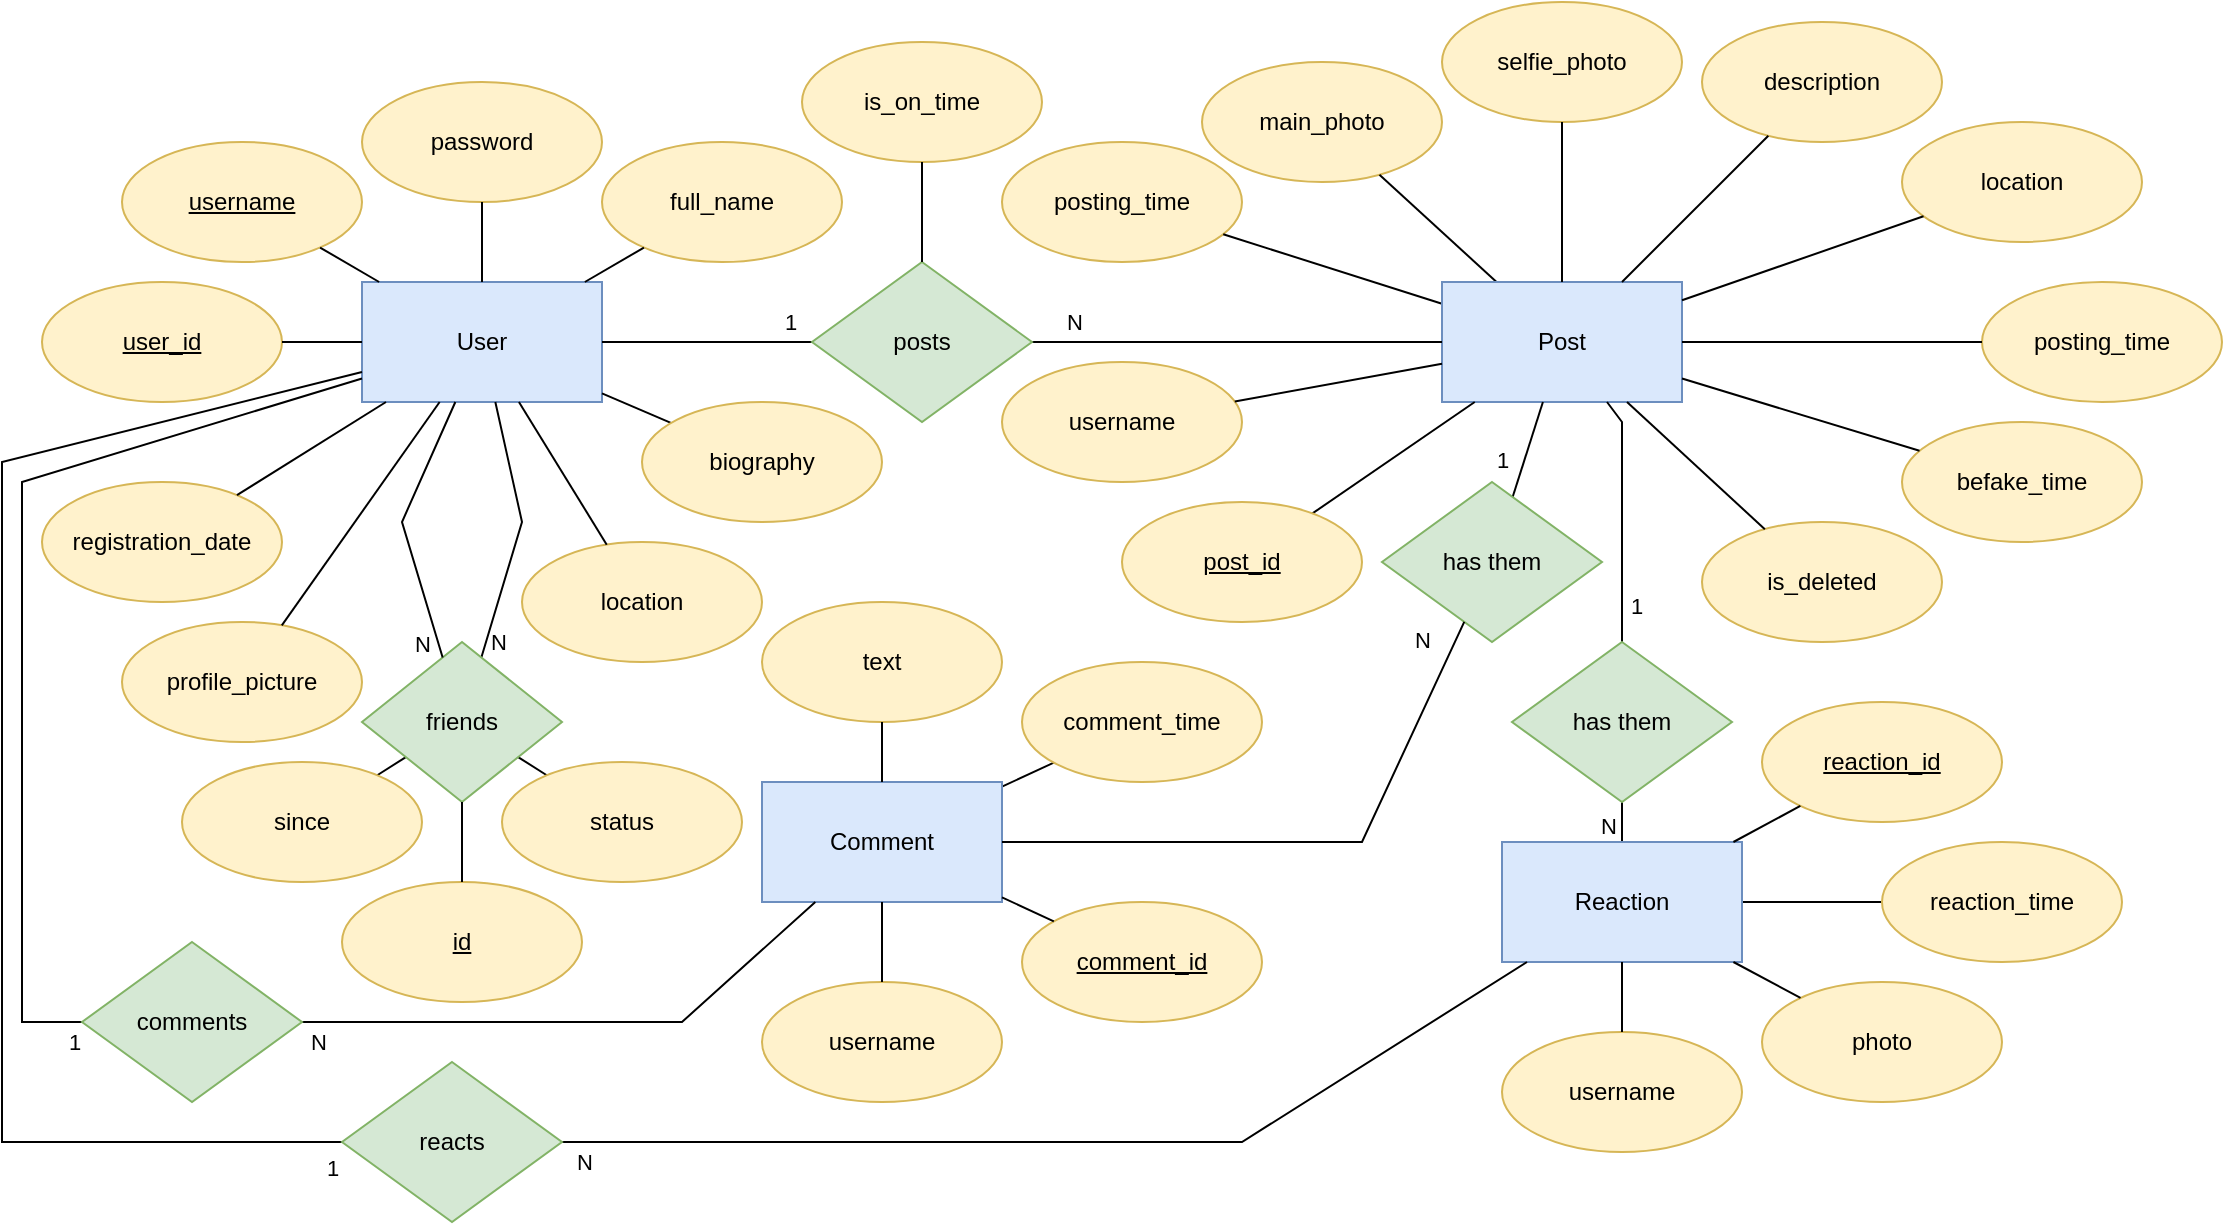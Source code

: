<mxfile version="20.3.3" type="device"><diagram id="u9HcNteAuFDqeYRJQjm6" name="Page-1"><mxGraphModel dx="981" dy="679" grid="1" gridSize="10" guides="1" tooltips="1" connect="1" arrows="1" fold="1" page="1" pageScale="1" pageWidth="827" pageHeight="1169" math="0" shadow="0"><root><mxCell id="0"/><mxCell id="1" parent="0"/><mxCell id="w_gpfD4usn8AhkuTjeav-1" value="User" style="rounded=0;whiteSpace=wrap;html=1;fillColor=#dae8fc;strokeColor=#6c8ebf;" parent="1" vertex="1"><mxGeometry x="200" y="150" width="120" height="60" as="geometry"/></mxCell><mxCell id="w_gpfD4usn8AhkuTjeav-2" value="&lt;u&gt;username&lt;/u&gt;" style="ellipse;whiteSpace=wrap;html=1;fillColor=#fff2cc;strokeColor=#d6b656;" parent="1" vertex="1"><mxGeometry x="80" y="80" width="120" height="60" as="geometry"/></mxCell><mxCell id="w_gpfD4usn8AhkuTjeav-3" value="password" style="ellipse;whiteSpace=wrap;html=1;fillColor=#fff2cc;strokeColor=#d6b656;" parent="1" vertex="1"><mxGeometry x="200" y="50" width="120" height="60" as="geometry"/></mxCell><mxCell id="w_gpfD4usn8AhkuTjeav-4" value="posting_time" style="ellipse;whiteSpace=wrap;html=1;fillColor=#fff2cc;strokeColor=#d6b656;" parent="1" vertex="1"><mxGeometry x="520" y="80" width="120" height="60" as="geometry"/></mxCell><mxCell id="w_gpfD4usn8AhkuTjeav-5" value="registration_date" style="ellipse;whiteSpace=wrap;html=1;fillColor=#fff2cc;strokeColor=#d6b656;" parent="1" vertex="1"><mxGeometry x="40" y="250" width="120" height="60" as="geometry"/></mxCell><mxCell id="w_gpfD4usn8AhkuTjeav-6" value="main_photo" style="ellipse;whiteSpace=wrap;html=1;fillColor=#fff2cc;strokeColor=#d6b656;" parent="1" vertex="1"><mxGeometry x="620" y="40" width="120" height="60" as="geometry"/></mxCell><mxCell id="w_gpfD4usn8AhkuTjeav-7" value="&lt;u&gt;user_id&lt;/u&gt;" style="ellipse;whiteSpace=wrap;html=1;fillColor=#fff2cc;strokeColor=#d6b656;" parent="1" vertex="1"><mxGeometry x="40" y="150" width="120" height="60" as="geometry"/></mxCell><mxCell id="w_gpfD4usn8AhkuTjeav-8" value="selfie_photo" style="ellipse;whiteSpace=wrap;html=1;fillColor=#fff2cc;strokeColor=#d6b656;" parent="1" vertex="1"><mxGeometry x="740" y="10" width="120" height="60" as="geometry"/></mxCell><mxCell id="w_gpfD4usn8AhkuTjeav-9" value="" style="endArrow=none;html=1;rounded=0;" parent="1" source="w_gpfD4usn8AhkuTjeav-1" target="w_gpfD4usn8AhkuTjeav-2" edge="1"><mxGeometry width="50" height="50" relative="1" as="geometry"><mxPoint x="300" y="290" as="sourcePoint"/><mxPoint x="350" y="240" as="targetPoint"/></mxGeometry></mxCell><mxCell id="w_gpfD4usn8AhkuTjeav-10" value="" style="endArrow=none;html=1;rounded=0;" parent="1" source="w_gpfD4usn8AhkuTjeav-1" target="w_gpfD4usn8AhkuTjeav-5" edge="1"><mxGeometry width="50" height="50" relative="1" as="geometry"><mxPoint x="380" y="350" as="sourcePoint"/><mxPoint x="430" y="300" as="targetPoint"/></mxGeometry></mxCell><mxCell id="w_gpfD4usn8AhkuTjeav-11" value="" style="endArrow=none;html=1;rounded=0;" parent="1" source="w_gpfD4usn8AhkuTjeav-15" target="w_gpfD4usn8AhkuTjeav-4" edge="1"><mxGeometry width="50" height="50" relative="1" as="geometry"><mxPoint x="450" y="400" as="sourcePoint"/><mxPoint x="500" y="350" as="targetPoint"/></mxGeometry></mxCell><mxCell id="w_gpfD4usn8AhkuTjeav-12" value="" style="endArrow=none;html=1;rounded=0;" parent="1" source="w_gpfD4usn8AhkuTjeav-15" target="w_gpfD4usn8AhkuTjeav-6" edge="1"><mxGeometry width="50" height="50" relative="1" as="geometry"><mxPoint x="510" y="410" as="sourcePoint"/><mxPoint x="560" y="360" as="targetPoint"/></mxGeometry></mxCell><mxCell id="w_gpfD4usn8AhkuTjeav-13" value="" style="endArrow=none;html=1;rounded=0;" parent="1" source="w_gpfD4usn8AhkuTjeav-7" target="w_gpfD4usn8AhkuTjeav-1" edge="1"><mxGeometry width="50" height="50" relative="1" as="geometry"><mxPoint x="380" y="420" as="sourcePoint"/><mxPoint x="430" y="370" as="targetPoint"/></mxGeometry></mxCell><mxCell id="w_gpfD4usn8AhkuTjeav-14" value="" style="endArrow=none;html=1;rounded=0;" parent="1" source="w_gpfD4usn8AhkuTjeav-1" target="w_gpfD4usn8AhkuTjeav-3" edge="1"><mxGeometry width="50" height="50" relative="1" as="geometry"><mxPoint x="330" y="250" as="sourcePoint"/><mxPoint x="380" y="200" as="targetPoint"/></mxGeometry></mxCell><mxCell id="w_gpfD4usn8AhkuTjeav-15" value="Post" style="rounded=0;whiteSpace=wrap;html=1;fillColor=#dae8fc;strokeColor=#6c8ebf;" parent="1" vertex="1"><mxGeometry x="740" y="150" width="120" height="60" as="geometry"/></mxCell><mxCell id="w_gpfD4usn8AhkuTjeav-16" value="" style="endArrow=none;html=1;rounded=0;" parent="1" source="w_gpfD4usn8AhkuTjeav-15" target="w_gpfD4usn8AhkuTjeav-8" edge="1"><mxGeometry width="50" height="50" relative="1" as="geometry"><mxPoint x="680" y="340" as="sourcePoint"/><mxPoint x="730" y="290" as="targetPoint"/></mxGeometry></mxCell><mxCell id="w_gpfD4usn8AhkuTjeav-17" value="" style="endArrow=none;html=1;rounded=0;" parent="1" source="w_gpfD4usn8AhkuTjeav-21" target="w_gpfD4usn8AhkuTjeav-15" edge="1"><mxGeometry width="50" height="50" relative="1" as="geometry"><mxPoint x="390" y="430" as="sourcePoint"/><mxPoint x="440" y="380" as="targetPoint"/></mxGeometry></mxCell><mxCell id="w_gpfD4usn8AhkuTjeav-27" value="N" style="edgeLabel;html=1;align=center;verticalAlign=middle;resizable=0;points=[];" parent="w_gpfD4usn8AhkuTjeav-17" vertex="1" connectable="0"><mxGeometry x="-0.764" relative="1" as="geometry"><mxPoint x="-3" y="-10" as="offset"/></mxGeometry></mxCell><mxCell id="w_gpfD4usn8AhkuTjeav-18" value="" style="endArrow=none;html=1;rounded=0;" parent="1" source="w_gpfD4usn8AhkuTjeav-1" target="w_gpfD4usn8AhkuTjeav-21" edge="1"><mxGeometry width="50" height="50" relative="1" as="geometry"><mxPoint x="400" y="440" as="sourcePoint"/><mxPoint x="450" y="390" as="targetPoint"/></mxGeometry></mxCell><mxCell id="w_gpfD4usn8AhkuTjeav-26" value="1" style="edgeLabel;html=1;align=center;verticalAlign=middle;resizable=0;points=[];" parent="w_gpfD4usn8AhkuTjeav-18" vertex="1" connectable="0"><mxGeometry x="0.782" y="-1" relative="1" as="geometry"><mxPoint y="-11" as="offset"/></mxGeometry></mxCell><mxCell id="w_gpfD4usn8AhkuTjeav-19" value="" style="endArrow=none;html=1;rounded=0;" parent="1" source="w_gpfD4usn8AhkuTjeav-29" target="w_gpfD4usn8AhkuTjeav-15" edge="1"><mxGeometry width="50" height="50" relative="1" as="geometry"><mxPoint x="300" y="440" as="sourcePoint"/><mxPoint x="350" y="390" as="targetPoint"/></mxGeometry></mxCell><mxCell id="w_gpfD4usn8AhkuTjeav-37" value="1" style="edgeLabel;html=1;align=center;verticalAlign=middle;resizable=0;points=[];" parent="w_gpfD4usn8AhkuTjeav-19" vertex="1" connectable="0"><mxGeometry x="-0.5" y="-2" relative="1" as="geometry"><mxPoint x="-11" y="-7" as="offset"/></mxGeometry></mxCell><mxCell id="w_gpfD4usn8AhkuTjeav-20" value="" style="endArrow=none;html=1;rounded=0;" parent="1" source="w_gpfD4usn8AhkuTjeav-28" target="w_gpfD4usn8AhkuTjeav-25" edge="1"><mxGeometry width="50" height="50" relative="1" as="geometry"><mxPoint x="270" y="445" as="sourcePoint"/><mxPoint x="320" y="395" as="targetPoint"/></mxGeometry></mxCell><mxCell id="w_gpfD4usn8AhkuTjeav-21" value="posts" style="rhombus;whiteSpace=wrap;html=1;fillColor=#d5e8d4;strokeColor=#82b366;" parent="1" vertex="1"><mxGeometry x="425" y="140" width="110" height="80" as="geometry"/></mxCell><mxCell id="w_gpfD4usn8AhkuTjeav-22" value="profile_picture" style="ellipse;whiteSpace=wrap;html=1;fillColor=#fff2cc;strokeColor=#d6b656;" parent="1" vertex="1"><mxGeometry x="80" y="320" width="120" height="60" as="geometry"/></mxCell><mxCell id="w_gpfD4usn8AhkuTjeav-23" value="&lt;u&gt;comment_id&lt;/u&gt;" style="ellipse;whiteSpace=wrap;html=1;fillColor=#fff2cc;strokeColor=#d6b656;" parent="1" vertex="1"><mxGeometry x="530" y="460" width="120" height="60" as="geometry"/></mxCell><mxCell id="w_gpfD4usn8AhkuTjeav-24" value="text" style="ellipse;whiteSpace=wrap;html=1;fillColor=#fff2cc;strokeColor=#d6b656;" parent="1" vertex="1"><mxGeometry x="400" y="310" width="120" height="60" as="geometry"/></mxCell><mxCell id="w_gpfD4usn8AhkuTjeav-25" value="comment_time" style="ellipse;whiteSpace=wrap;html=1;fillColor=#fff2cc;strokeColor=#d6b656;" parent="1" vertex="1"><mxGeometry x="530" y="340" width="120" height="60" as="geometry"/></mxCell><mxCell id="w_gpfD4usn8AhkuTjeav-28" value="Comment" style="rounded=0;whiteSpace=wrap;html=1;fillColor=#dae8fc;strokeColor=#6c8ebf;" parent="1" vertex="1"><mxGeometry x="400" y="400" width="120" height="60" as="geometry"/></mxCell><mxCell id="w_gpfD4usn8AhkuTjeav-29" value="has them" style="rhombus;whiteSpace=wrap;html=1;fillColor=#d5e8d4;strokeColor=#82b366;" parent="1" vertex="1"><mxGeometry x="710" y="250" width="110" height="80" as="geometry"/></mxCell><mxCell id="w_gpfD4usn8AhkuTjeav-31" value="" style="endArrow=none;html=1;rounded=0;" parent="1" source="w_gpfD4usn8AhkuTjeav-41" target="w_gpfD4usn8AhkuTjeav-15" edge="1"><mxGeometry width="50" height="50" relative="1" as="geometry"><mxPoint x="250" y="610" as="sourcePoint"/><mxPoint x="300" y="560" as="targetPoint"/></mxGeometry></mxCell><mxCell id="w_gpfD4usn8AhkuTjeav-32" value="" style="endArrow=none;html=1;rounded=0;" parent="1" source="w_gpfD4usn8AhkuTjeav-28" target="w_gpfD4usn8AhkuTjeav-23" edge="1"><mxGeometry width="50" height="50" relative="1" as="geometry"><mxPoint x="270" y="610" as="sourcePoint"/><mxPoint x="320" y="560" as="targetPoint"/></mxGeometry></mxCell><mxCell id="w_gpfD4usn8AhkuTjeav-33" value="" style="endArrow=none;html=1;rounded=0;" parent="1" source="w_gpfD4usn8AhkuTjeav-24" target="w_gpfD4usn8AhkuTjeav-28" edge="1"><mxGeometry width="50" height="50" relative="1" as="geometry"><mxPoint x="250" y="585" as="sourcePoint"/><mxPoint x="300" y="535" as="targetPoint"/></mxGeometry></mxCell><mxCell id="w_gpfD4usn8AhkuTjeav-34" value="" style="endArrow=none;html=1;rounded=0;" parent="1" source="w_gpfD4usn8AhkuTjeav-1" target="w_gpfD4usn8AhkuTjeav-39" edge="1"><mxGeometry width="50" height="50" relative="1" as="geometry"><mxPoint x="280" y="610" as="sourcePoint"/><mxPoint x="330" y="560" as="targetPoint"/></mxGeometry></mxCell><mxCell id="w_gpfD4usn8AhkuTjeav-35" value="" style="endArrow=none;html=1;rounded=0;" parent="1" source="w_gpfD4usn8AhkuTjeav-28" target="w_gpfD4usn8AhkuTjeav-29" edge="1"><mxGeometry width="50" height="50" relative="1" as="geometry"><mxPoint x="675" y="490" as="sourcePoint"/><mxPoint x="725" y="440" as="targetPoint"/><Array as="points"><mxPoint x="700" y="430"/></Array></mxGeometry></mxCell><mxCell id="w_gpfD4usn8AhkuTjeav-36" value="N" style="edgeLabel;html=1;align=center;verticalAlign=middle;resizable=0;points=[];" parent="w_gpfD4usn8AhkuTjeav-35" vertex="1" connectable="0"><mxGeometry x="0.807" y="-1" relative="1" as="geometry"><mxPoint x="-10" y="-18" as="offset"/></mxGeometry></mxCell><mxCell id="w_gpfD4usn8AhkuTjeav-38" value="location" style="ellipse;whiteSpace=wrap;html=1;fillColor=#fff2cc;strokeColor=#d6b656;" parent="1" vertex="1"><mxGeometry x="280" y="280" width="120" height="60" as="geometry"/></mxCell><mxCell id="w_gpfD4usn8AhkuTjeav-39" value="biography" style="ellipse;whiteSpace=wrap;html=1;fillColor=#fff2cc;strokeColor=#d6b656;" parent="1" vertex="1"><mxGeometry x="340" y="210" width="120" height="60" as="geometry"/></mxCell><mxCell id="w_gpfD4usn8AhkuTjeav-40" value="full_name" style="ellipse;whiteSpace=wrap;html=1;fillColor=#fff2cc;strokeColor=#d6b656;" parent="1" vertex="1"><mxGeometry x="320" y="80" width="120" height="60" as="geometry"/></mxCell><mxCell id="w_gpfD4usn8AhkuTjeav-41" value="&lt;u&gt;post_id&lt;/u&gt;" style="ellipse;whiteSpace=wrap;html=1;fillColor=#fff2cc;strokeColor=#d6b656;" parent="1" vertex="1"><mxGeometry x="580" y="260" width="120" height="60" as="geometry"/></mxCell><mxCell id="w_gpfD4usn8AhkuTjeav-42" value="" style="endArrow=none;html=1;rounded=0;" parent="1" source="w_gpfD4usn8AhkuTjeav-38" target="w_gpfD4usn8AhkuTjeav-1" edge="1"><mxGeometry width="50" height="50" relative="1" as="geometry"><mxPoint x="290" y="620" as="sourcePoint"/><mxPoint x="340" y="570" as="targetPoint"/></mxGeometry></mxCell><mxCell id="w_gpfD4usn8AhkuTjeav-43" value="" style="endArrow=none;html=1;rounded=0;" parent="1" source="w_gpfD4usn8AhkuTjeav-22" target="w_gpfD4usn8AhkuTjeav-1" edge="1"><mxGeometry width="50" height="50" relative="1" as="geometry"><mxPoint x="300" y="630" as="sourcePoint"/><mxPoint x="350" y="580" as="targetPoint"/></mxGeometry></mxCell><mxCell id="w_gpfD4usn8AhkuTjeav-44" value="" style="endArrow=none;html=1;rounded=0;startArrow=none;" parent="1" source="w_gpfD4usn8AhkuTjeav-50" target="w_gpfD4usn8AhkuTjeav-1" edge="1"><mxGeometry width="50" height="50" relative="1" as="geometry"><mxPoint x="310" y="640" as="sourcePoint"/><mxPoint x="360" y="590" as="targetPoint"/><Array as="points"><mxPoint x="280" y="270"/></Array></mxGeometry></mxCell><mxCell id="w_gpfD4usn8AhkuTjeav-56" value="N" style="edgeLabel;html=1;align=center;verticalAlign=middle;resizable=0;points=[];" parent="w_gpfD4usn8AhkuTjeav-44" vertex="1" connectable="0"><mxGeometry x="-0.853" relative="1" as="geometry"><mxPoint x="-33" y="2" as="offset"/></mxGeometry></mxCell><mxCell id="w_gpfD4usn8AhkuTjeav-46" value="" style="endArrow=none;html=1;rounded=0;" parent="1" source="w_gpfD4usn8AhkuTjeav-54" target="w_gpfD4usn8AhkuTjeav-50" edge="1"><mxGeometry width="50" height="50" relative="1" as="geometry"><mxPoint x="330" y="660" as="sourcePoint"/><mxPoint x="310" y="530" as="targetPoint"/></mxGeometry></mxCell><mxCell id="w_gpfD4usn8AhkuTjeav-47" value="" style="endArrow=none;html=1;rounded=0;" parent="1" source="w_gpfD4usn8AhkuTjeav-55" target="w_gpfD4usn8AhkuTjeav-50" edge="1"><mxGeometry width="50" height="50" relative="1" as="geometry"><mxPoint x="340" y="670" as="sourcePoint"/><mxPoint x="190" y="530" as="targetPoint"/></mxGeometry></mxCell><mxCell id="w_gpfD4usn8AhkuTjeav-48" value="" style="endArrow=none;html=1;rounded=0;" parent="1" source="w_gpfD4usn8AhkuTjeav-40" target="w_gpfD4usn8AhkuTjeav-1" edge="1"><mxGeometry width="50" height="50" relative="1" as="geometry"><mxPoint x="350" y="680" as="sourcePoint"/><mxPoint x="400" y="630" as="targetPoint"/></mxGeometry></mxCell><mxCell id="w_gpfD4usn8AhkuTjeav-50" value="friends" style="rhombus;whiteSpace=wrap;html=1;fillColor=#d5e8d4;strokeColor=#82b366;" parent="1" vertex="1"><mxGeometry x="200" y="330" width="100" height="80" as="geometry"/></mxCell><mxCell id="w_gpfD4usn8AhkuTjeav-51" value="" style="endArrow=none;html=1;rounded=0;" parent="1" source="w_gpfD4usn8AhkuTjeav-1" target="w_gpfD4usn8AhkuTjeav-50" edge="1"><mxGeometry width="50" height="50" relative="1" as="geometry"><mxPoint x="216.471" y="500" as="sourcePoint"/><mxPoint x="218.5" y="210" as="targetPoint"/><Array as="points"><mxPoint x="220" y="270"/></Array></mxGeometry></mxCell><mxCell id="w_gpfD4usn8AhkuTjeav-57" value="N" style="edgeLabel;html=1;align=center;verticalAlign=middle;resizable=0;points=[];" parent="w_gpfD4usn8AhkuTjeav-51" vertex="1" connectable="0"><mxGeometry x="0.783" y="3" relative="1" as="geometry"><mxPoint x="29" y="7" as="offset"/></mxGeometry></mxCell><mxCell id="w_gpfD4usn8AhkuTjeav-54" value="status" style="ellipse;whiteSpace=wrap;html=1;fillColor=#fff2cc;strokeColor=#d6b656;" parent="1" vertex="1"><mxGeometry x="270" y="390" width="120" height="60" as="geometry"/></mxCell><mxCell id="w_gpfD4usn8AhkuTjeav-55" value="since" style="ellipse;whiteSpace=wrap;html=1;fillColor=#fff2cc;strokeColor=#d6b656;" parent="1" vertex="1"><mxGeometry x="110" y="390" width="120" height="60" as="geometry"/></mxCell><mxCell id="w_gpfD4usn8AhkuTjeav-63" value="is_on_time" style="ellipse;whiteSpace=wrap;html=1;fillColor=#fff2cc;strokeColor=#d6b656;" parent="1" vertex="1"><mxGeometry x="420" y="30" width="120" height="60" as="geometry"/></mxCell><mxCell id="w_gpfD4usn8AhkuTjeav-64" value="description" style="ellipse;whiteSpace=wrap;html=1;fillColor=#fff2cc;strokeColor=#d6b656;" parent="1" vertex="1"><mxGeometry x="870" y="20" width="120" height="60" as="geometry"/></mxCell><mxCell id="w_gpfD4usn8AhkuTjeav-65" value="location" style="ellipse;whiteSpace=wrap;html=1;fillColor=#fff2cc;strokeColor=#d6b656;" parent="1" vertex="1"><mxGeometry x="970" y="70" width="120" height="60" as="geometry"/></mxCell><mxCell id="w_gpfD4usn8AhkuTjeav-66" value="" style="endArrow=none;html=1;rounded=0;" parent="1" source="w_gpfD4usn8AhkuTjeav-15" target="w_gpfD4usn8AhkuTjeav-64" edge="1"><mxGeometry width="50" height="50" relative="1" as="geometry"><mxPoint x="1150" y="330" as="sourcePoint"/><mxPoint x="1200" y="280" as="targetPoint"/></mxGeometry></mxCell><mxCell id="w_gpfD4usn8AhkuTjeav-67" value="" style="endArrow=none;html=1;rounded=0;" parent="1" source="w_gpfD4usn8AhkuTjeav-15" target="w_gpfD4usn8AhkuTjeav-77" edge="1"><mxGeometry width="50" height="50" relative="1" as="geometry"><mxPoint x="850" y="220" as="sourcePoint"/><mxPoint x="1200" y="280" as="targetPoint"/><Array as="points"><mxPoint x="830" y="220"/></Array></mxGeometry></mxCell><mxCell id="w_gpfD4usn8AhkuTjeav-78" value="1" style="edgeLabel;html=1;align=center;verticalAlign=middle;resizable=0;points=[];" parent="w_gpfD4usn8AhkuTjeav-67" vertex="1" connectable="0"><mxGeometry x="0.849" y="1" relative="1" as="geometry"><mxPoint x="6" y="-9" as="offset"/></mxGeometry></mxCell><mxCell id="w_gpfD4usn8AhkuTjeav-68" value="" style="endArrow=none;html=1;rounded=0;" parent="1" source="w_gpfD4usn8AhkuTjeav-77" target="w_gpfD4usn8AhkuTjeav-74" edge="1"><mxGeometry width="50" height="50" relative="1" as="geometry"><mxPoint x="830" y="360" as="sourcePoint"/><mxPoint x="1200" y="280" as="targetPoint"/><Array as="points"/></mxGeometry></mxCell><mxCell id="w_gpfD4usn8AhkuTjeav-79" value="N" style="edgeLabel;html=1;align=center;verticalAlign=middle;resizable=0;points=[];" parent="w_gpfD4usn8AhkuTjeav-68" vertex="1" connectable="0"><mxGeometry x="-0.867" relative="1" as="geometry"><mxPoint x="-7" y="10" as="offset"/></mxGeometry></mxCell><mxCell id="w_gpfD4usn8AhkuTjeav-69" value="" style="endArrow=none;html=1;rounded=0;" parent="1" source="w_gpfD4usn8AhkuTjeav-15" target="w_gpfD4usn8AhkuTjeav-65" edge="1"><mxGeometry width="50" height="50" relative="1" as="geometry"><mxPoint x="520" y="420" as="sourcePoint"/><mxPoint x="570" y="370" as="targetPoint"/></mxGeometry></mxCell><mxCell id="w_gpfD4usn8AhkuTjeav-70" value="" style="endArrow=none;html=1;rounded=0;" parent="1" source="w_gpfD4usn8AhkuTjeav-74" target="w_gpfD4usn8AhkuTjeav-73" edge="1"><mxGeometry width="50" height="50" relative="1" as="geometry"><mxPoint x="850" y="580" as="sourcePoint"/><mxPoint x="900" y="530" as="targetPoint"/></mxGeometry></mxCell><mxCell id="w_gpfD4usn8AhkuTjeav-71" value="&lt;u&gt;reaction_id&lt;/u&gt;" style="ellipse;whiteSpace=wrap;html=1;fillColor=#fff2cc;strokeColor=#d6b656;" parent="1" vertex="1"><mxGeometry x="900" y="360" width="120" height="60" as="geometry"/></mxCell><mxCell id="w_gpfD4usn8AhkuTjeav-72" value="photo" style="ellipse;whiteSpace=wrap;html=1;fillColor=#fff2cc;strokeColor=#d6b656;" parent="1" vertex="1"><mxGeometry x="900" y="500" width="120" height="60" as="geometry"/></mxCell><mxCell id="w_gpfD4usn8AhkuTjeav-73" value="reaction_time" style="ellipse;whiteSpace=wrap;html=1;fillColor=#fff2cc;strokeColor=#d6b656;" parent="1" vertex="1"><mxGeometry x="960" y="430" width="120" height="60" as="geometry"/></mxCell><mxCell id="w_gpfD4usn8AhkuTjeav-74" value="Reaction" style="rounded=0;whiteSpace=wrap;html=1;fillColor=#dae8fc;strokeColor=#6c8ebf;" parent="1" vertex="1"><mxGeometry x="770" y="430" width="120" height="60" as="geometry"/></mxCell><mxCell id="w_gpfD4usn8AhkuTjeav-75" value="" style="endArrow=none;html=1;rounded=0;" parent="1" source="w_gpfD4usn8AhkuTjeav-74" target="w_gpfD4usn8AhkuTjeav-71" edge="1"><mxGeometry width="50" height="50" relative="1" as="geometry"><mxPoint x="850" y="745" as="sourcePoint"/><mxPoint x="900" y="695" as="targetPoint"/></mxGeometry></mxCell><mxCell id="w_gpfD4usn8AhkuTjeav-76" value="" style="endArrow=none;html=1;rounded=0;" parent="1" source="w_gpfD4usn8AhkuTjeav-72" target="w_gpfD4usn8AhkuTjeav-74" edge="1"><mxGeometry width="50" height="50" relative="1" as="geometry"><mxPoint x="830" y="720" as="sourcePoint"/><mxPoint x="880" y="670" as="targetPoint"/></mxGeometry></mxCell><mxCell id="w_gpfD4usn8AhkuTjeav-77" value="has them" style="rhombus;whiteSpace=wrap;html=1;fillColor=#d5e8d4;strokeColor=#82b366;" parent="1" vertex="1"><mxGeometry x="775" y="330" width="110" height="80" as="geometry"/></mxCell><mxCell id="w_gpfD4usn8AhkuTjeav-80" value="" style="endArrow=none;html=1;rounded=0;" parent="1" source="w_gpfD4usn8AhkuTjeav-1" target="w_gpfD4usn8AhkuTjeav-87" edge="1"><mxGeometry width="50" height="50" relative="1" as="geometry"><mxPoint x="1080" y="360" as="sourcePoint"/><mxPoint x="1130" y="310" as="targetPoint"/><Array as="points"><mxPoint x="30" y="250"/><mxPoint x="30" y="520"/></Array></mxGeometry></mxCell><mxCell id="w_gpfD4usn8AhkuTjeav-89" value="1" style="edgeLabel;html=1;align=center;verticalAlign=middle;resizable=0;points=[];" parent="w_gpfD4usn8AhkuTjeav-80" vertex="1" connectable="0"><mxGeometry x="0.973" relative="1" as="geometry"><mxPoint x="2" y="10" as="offset"/></mxGeometry></mxCell><mxCell id="w_gpfD4usn8AhkuTjeav-81" value="" style="endArrow=none;html=1;rounded=0;" parent="1" source="w_gpfD4usn8AhkuTjeav-86" target="w_gpfD4usn8AhkuTjeav-74" edge="1"><mxGeometry width="50" height="50" relative="1" as="geometry"><mxPoint x="1090" y="370" as="sourcePoint"/><mxPoint x="1140" y="320" as="targetPoint"/><Array as="points"><mxPoint x="640" y="580"/></Array></mxGeometry></mxCell><mxCell id="w_gpfD4usn8AhkuTjeav-91" value="N" style="edgeLabel;html=1;align=center;verticalAlign=middle;resizable=0;points=[];" parent="w_gpfD4usn8AhkuTjeav-81" vertex="1" connectable="0"><mxGeometry x="-0.704" y="-3" relative="1" as="geometry"><mxPoint x="-65" y="7" as="offset"/></mxGeometry></mxCell><mxCell id="w_gpfD4usn8AhkuTjeav-83" value="" style="endArrow=none;html=1;rounded=0;" parent="1" source="w_gpfD4usn8AhkuTjeav-1" target="w_gpfD4usn8AhkuTjeav-86" edge="1"><mxGeometry width="50" height="50" relative="1" as="geometry"><mxPoint x="1110" y="390" as="sourcePoint"/><mxPoint x="1160" y="340" as="targetPoint"/><Array as="points"><mxPoint x="20" y="240"/><mxPoint x="20" y="580"/></Array></mxGeometry></mxCell><mxCell id="23eb3B-mkuDG8YFojcmj-5" value="1" style="edgeLabel;html=1;align=center;verticalAlign=middle;resizable=0;points=[];" parent="w_gpfD4usn8AhkuTjeav-83" vertex="1" connectable="0"><mxGeometry x="0.949" y="-2" relative="1" as="geometry"><mxPoint x="12" y="11" as="offset"/></mxGeometry></mxCell><mxCell id="w_gpfD4usn8AhkuTjeav-85" value="" style="endArrow=none;html=1;rounded=0;" parent="1" source="w_gpfD4usn8AhkuTjeav-87" target="w_gpfD4usn8AhkuTjeav-28" edge="1"><mxGeometry width="50" height="50" relative="1" as="geometry"><mxPoint x="1080" y="360" as="sourcePoint"/><mxPoint x="1130" y="310" as="targetPoint"/><Array as="points"><mxPoint x="360" y="520"/></Array></mxGeometry></mxCell><mxCell id="w_gpfD4usn8AhkuTjeav-88" value="N" style="edgeLabel;html=1;align=center;verticalAlign=middle;resizable=0;points=[];" parent="w_gpfD4usn8AhkuTjeav-85" vertex="1" connectable="0"><mxGeometry x="-0.884" y="3" relative="1" as="geometry"><mxPoint x="-8" y="13" as="offset"/></mxGeometry></mxCell><mxCell id="w_gpfD4usn8AhkuTjeav-86" value="reacts" style="rhombus;whiteSpace=wrap;html=1;fillColor=#d5e8d4;strokeColor=#82b366;" parent="1" vertex="1"><mxGeometry x="190" y="540" width="110" height="80" as="geometry"/></mxCell><mxCell id="w_gpfD4usn8AhkuTjeav-87" value="comments" style="rhombus;whiteSpace=wrap;html=1;fillColor=#d5e8d4;strokeColor=#82b366;" parent="1" vertex="1"><mxGeometry x="60" y="480" width="110" height="80" as="geometry"/></mxCell><mxCell id="23eb3B-mkuDG8YFojcmj-1" value="" style="endArrow=none;html=1;rounded=0;" parent="1" source="w_gpfD4usn8AhkuTjeav-21" target="w_gpfD4usn8AhkuTjeav-63" edge="1"><mxGeometry width="50" height="50" relative="1" as="geometry"><mxPoint x="470" y="390" as="sourcePoint"/><mxPoint x="520" y="340" as="targetPoint"/></mxGeometry></mxCell><mxCell id="ZNxE5PoGCw8rFQNdm7MX-1" value="username" style="ellipse;whiteSpace=wrap;html=1;fillColor=#fff2cc;strokeColor=#d6b656;" vertex="1" parent="1"><mxGeometry x="520" y="190" width="120" height="60" as="geometry"/></mxCell><mxCell id="ZNxE5PoGCw8rFQNdm7MX-2" value="" style="endArrow=none;html=1;rounded=0;" edge="1" parent="1" source="w_gpfD4usn8AhkuTjeav-15" target="ZNxE5PoGCw8rFQNdm7MX-1"><mxGeometry width="50" height="50" relative="1" as="geometry"><mxPoint x="700" y="165.294" as="sourcePoint"/><mxPoint x="636.316" y="139.071" as="targetPoint"/></mxGeometry></mxCell><mxCell id="ZNxE5PoGCw8rFQNdm7MX-3" value="posting_time" style="ellipse;whiteSpace=wrap;html=1;fillColor=#fff2cc;strokeColor=#d6b656;" vertex="1" parent="1"><mxGeometry x="1010" y="150" width="120" height="60" as="geometry"/></mxCell><mxCell id="ZNxE5PoGCw8rFQNdm7MX-4" value="befake_time" style="ellipse;whiteSpace=wrap;html=1;fillColor=#fff2cc;strokeColor=#d6b656;" vertex="1" parent="1"><mxGeometry x="970" y="220" width="120" height="60" as="geometry"/></mxCell><mxCell id="ZNxE5PoGCw8rFQNdm7MX-5" value="is_deleted" style="ellipse;whiteSpace=wrap;html=1;fillColor=#fff2cc;strokeColor=#d6b656;" vertex="1" parent="1"><mxGeometry x="870" y="270" width="120" height="60" as="geometry"/></mxCell><mxCell id="ZNxE5PoGCw8rFQNdm7MX-6" value="" style="endArrow=none;html=1;rounded=0;" edge="1" parent="1" source="w_gpfD4usn8AhkuTjeav-15" target="ZNxE5PoGCw8rFQNdm7MX-3"><mxGeometry width="50" height="50" relative="1" as="geometry"><mxPoint x="820" y="172.857" as="sourcePoint"/><mxPoint x="987.905" y="124.884" as="targetPoint"/></mxGeometry></mxCell><mxCell id="ZNxE5PoGCw8rFQNdm7MX-7" value="" style="endArrow=none;html=1;rounded=0;" edge="1" parent="1" source="w_gpfD4usn8AhkuTjeav-15" target="ZNxE5PoGCw8rFQNdm7MX-4"><mxGeometry width="50" height="50" relative="1" as="geometry"><mxPoint x="830" y="182.857" as="sourcePoint"/><mxPoint x="997.905" y="134.884" as="targetPoint"/></mxGeometry></mxCell><mxCell id="ZNxE5PoGCw8rFQNdm7MX-8" value="" style="endArrow=none;html=1;rounded=0;" edge="1" parent="1" source="w_gpfD4usn8AhkuTjeav-15" target="ZNxE5PoGCw8rFQNdm7MX-5"><mxGeometry width="50" height="50" relative="1" as="geometry"><mxPoint x="840" y="192.857" as="sourcePoint"/><mxPoint x="1007.905" y="144.884" as="targetPoint"/></mxGeometry></mxCell><mxCell id="ZNxE5PoGCw8rFQNdm7MX-9" value="username" style="ellipse;whiteSpace=wrap;html=1;fillColor=#fff2cc;strokeColor=#d6b656;" vertex="1" parent="1"><mxGeometry x="770" y="525" width="120" height="60" as="geometry"/></mxCell><mxCell id="ZNxE5PoGCw8rFQNdm7MX-10" value="" style="endArrow=none;html=1;rounded=0;" edge="1" parent="1" source="ZNxE5PoGCw8rFQNdm7MX-9" target="w_gpfD4usn8AhkuTjeav-74"><mxGeometry width="50" height="50" relative="1" as="geometry"><mxPoint x="929.257" y="517.977" as="sourcePoint"/><mxPoint x="895.714" y="500" as="targetPoint"/></mxGeometry></mxCell><mxCell id="ZNxE5PoGCw8rFQNdm7MX-11" value="username" style="ellipse;whiteSpace=wrap;html=1;fillColor=#fff2cc;strokeColor=#d6b656;" vertex="1" parent="1"><mxGeometry x="400" y="500" width="120" height="60" as="geometry"/></mxCell><mxCell id="ZNxE5PoGCw8rFQNdm7MX-12" value="" style="endArrow=none;html=1;rounded=0;" edge="1" parent="1" source="w_gpfD4usn8AhkuTjeav-28" target="ZNxE5PoGCw8rFQNdm7MX-11"><mxGeometry width="50" height="50" relative="1" as="geometry"><mxPoint x="530" y="467.692" as="sourcePoint"/><mxPoint x="555.912" y="479.652" as="targetPoint"/></mxGeometry></mxCell><mxCell id="ZNxE5PoGCw8rFQNdm7MX-13" value="&lt;u&gt;id&lt;/u&gt;" style="ellipse;whiteSpace=wrap;html=1;fillColor=#fff2cc;strokeColor=#d6b656;" vertex="1" parent="1"><mxGeometry x="190" y="450" width="120" height="60" as="geometry"/></mxCell><mxCell id="ZNxE5PoGCw8rFQNdm7MX-14" value="" style="endArrow=none;html=1;rounded=0;" edge="1" parent="1" source="ZNxE5PoGCw8rFQNdm7MX-13" target="w_gpfD4usn8AhkuTjeav-50"><mxGeometry width="50" height="50" relative="1" as="geometry"><mxPoint x="217.392" y="406.538" as="sourcePoint"/><mxPoint x="231.93" y="397.544" as="targetPoint"/></mxGeometry></mxCell></root></mxGraphModel></diagram></mxfile>